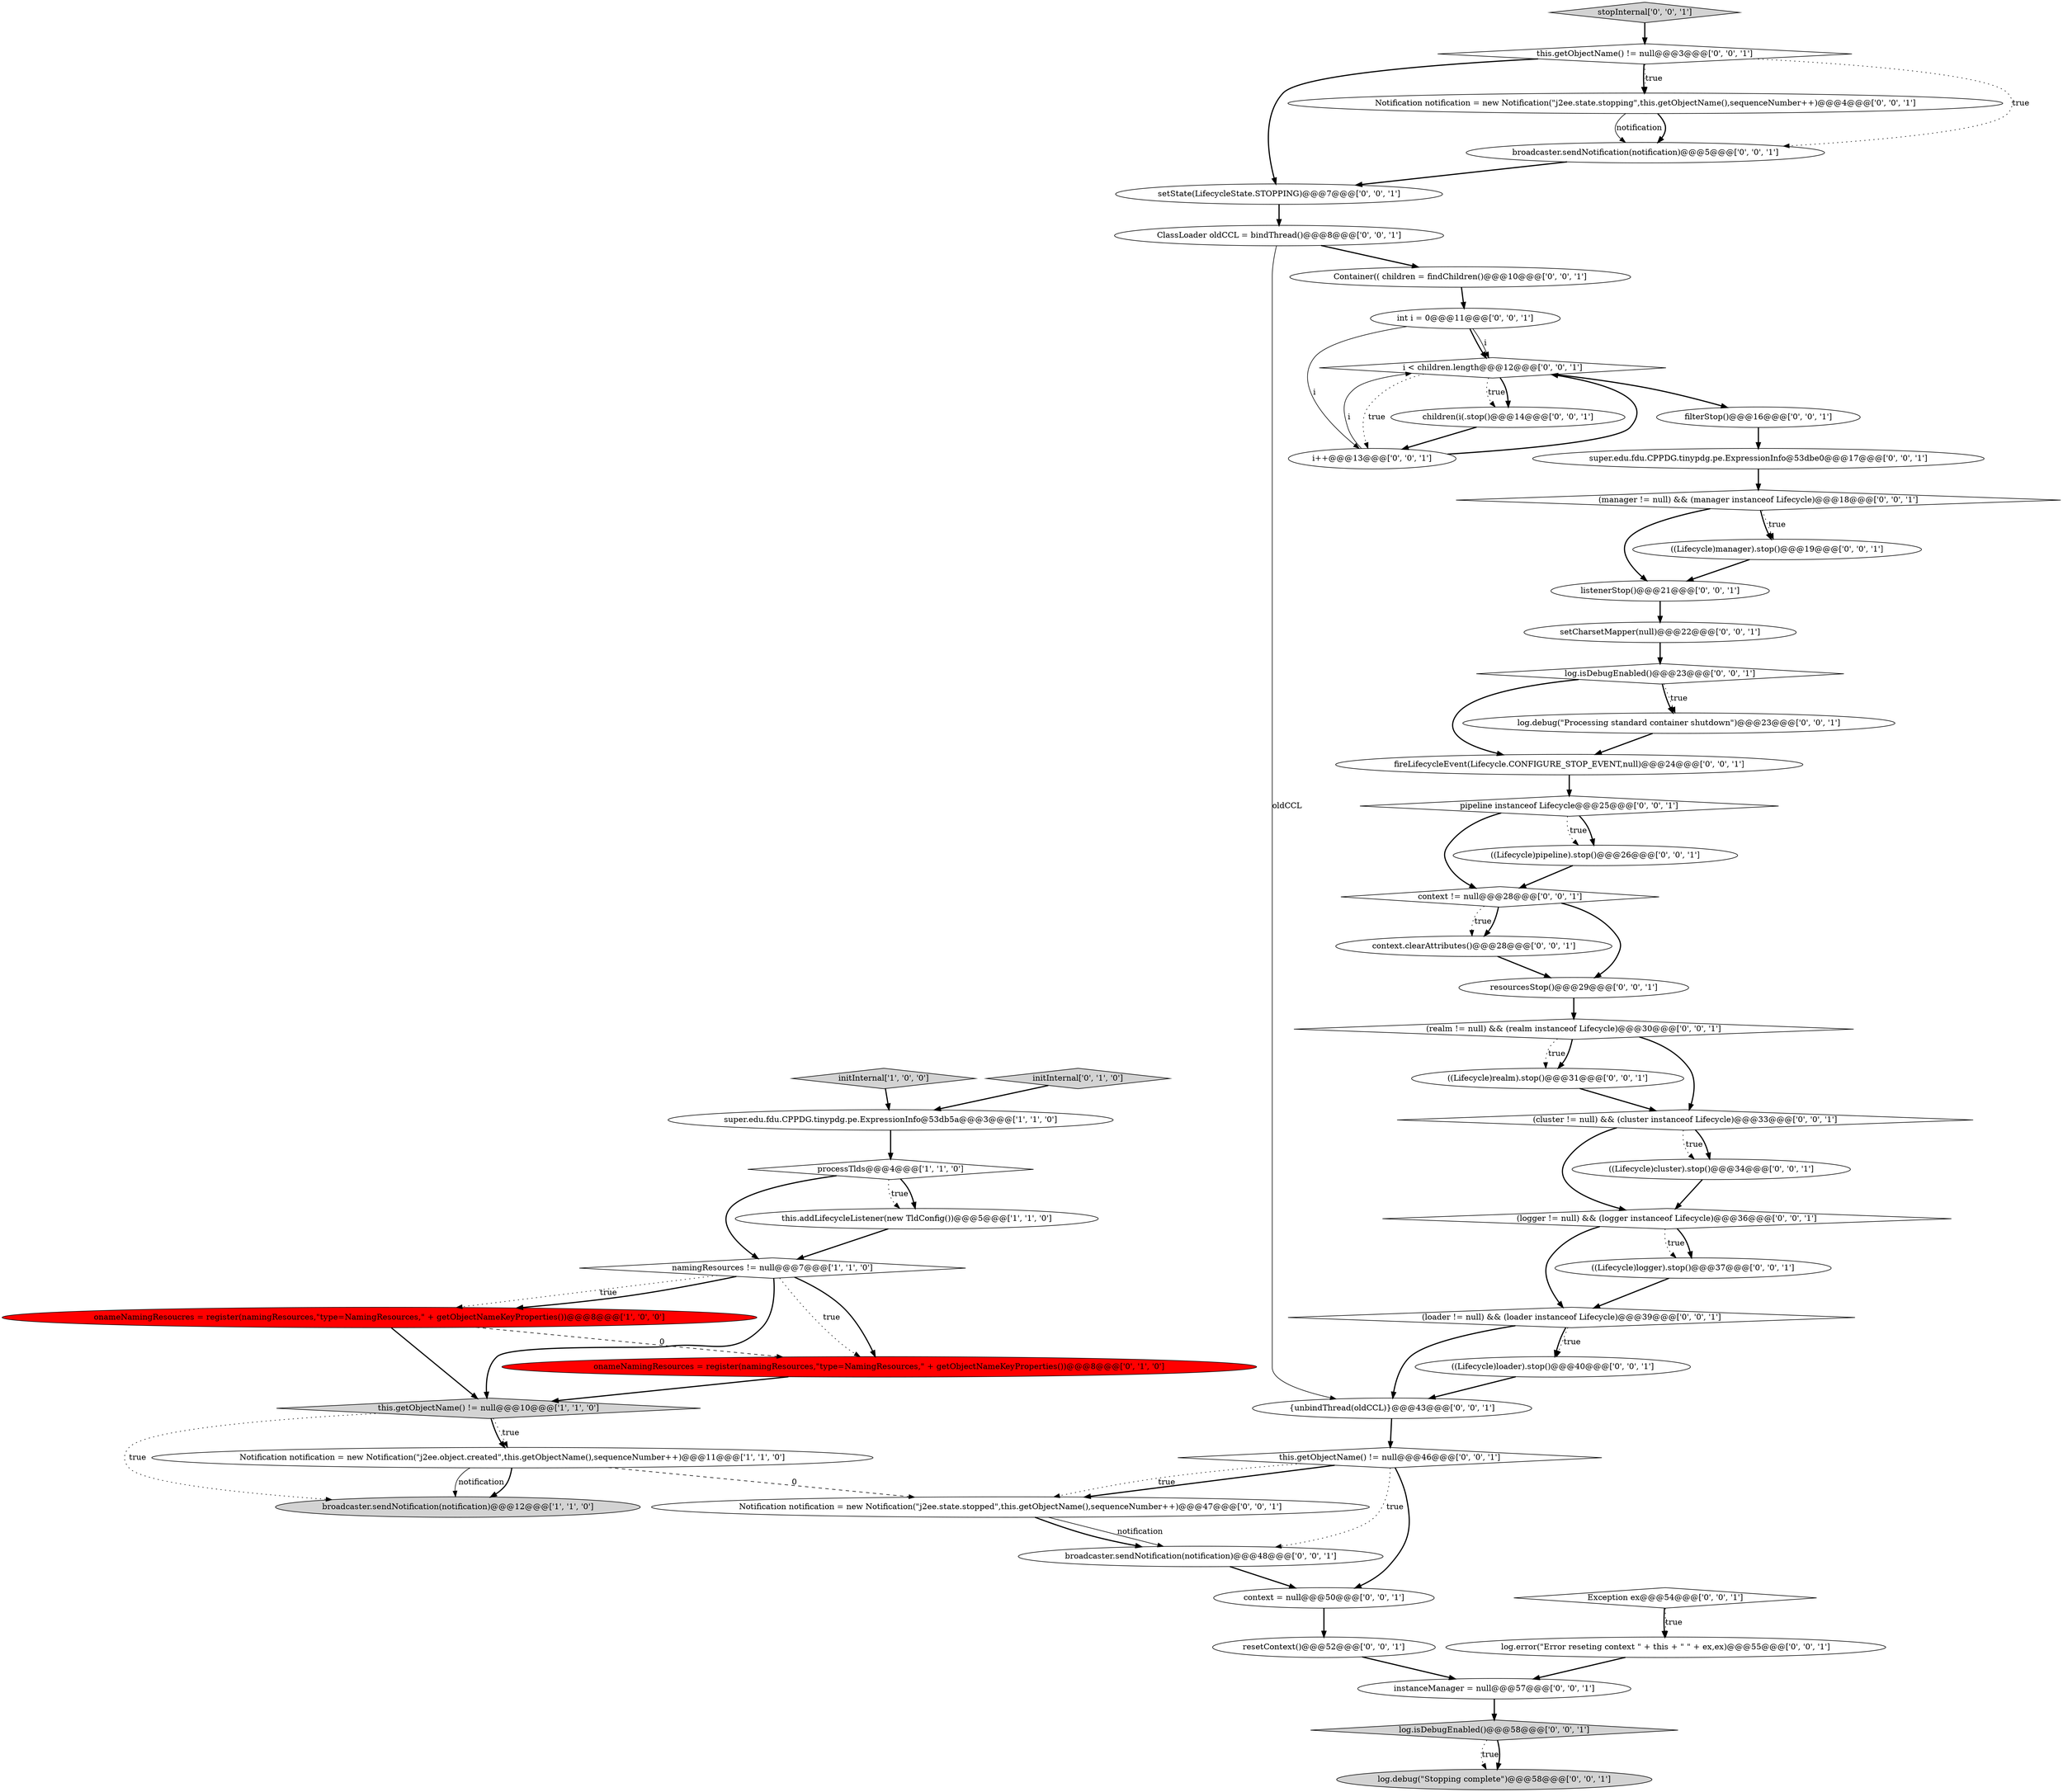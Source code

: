 digraph {
23 [style = filled, label = "log.isDebugEnabled()@@@23@@@['0', '0', '1']", fillcolor = white, shape = diamond image = "AAA0AAABBB3BBB"];
6 [style = filled, label = "super.edu.fdu.CPPDG.tinypdg.pe.ExpressionInfo@53db5a@@@3@@@['1', '1', '0']", fillcolor = white, shape = ellipse image = "AAA0AAABBB1BBB"];
31 [style = filled, label = "resourcesStop()@@@29@@@['0', '0', '1']", fillcolor = white, shape = ellipse image = "AAA0AAABBB3BBB"];
28 [style = filled, label = "(logger != null) && (logger instanceof Lifecycle)@@@36@@@['0', '0', '1']", fillcolor = white, shape = diamond image = "AAA0AAABBB3BBB"];
2 [style = filled, label = "Notification notification = new Notification(\"j2ee.object.created\",this.getObjectName(),sequenceNumber++)@@@11@@@['1', '1', '0']", fillcolor = white, shape = ellipse image = "AAA0AAABBB1BBB"];
27 [style = filled, label = "context.clearAttributes()@@@28@@@['0', '0', '1']", fillcolor = white, shape = ellipse image = "AAA0AAABBB3BBB"];
46 [style = filled, label = "ClassLoader oldCCL = bindThread()@@@8@@@['0', '0', '1']", fillcolor = white, shape = ellipse image = "AAA0AAABBB3BBB"];
1 [style = filled, label = "processTlds@@@4@@@['1', '1', '0']", fillcolor = white, shape = diamond image = "AAA0AAABBB1BBB"];
15 [style = filled, label = "listenerStop()@@@21@@@['0', '0', '1']", fillcolor = white, shape = ellipse image = "AAA0AAABBB3BBB"];
34 [style = filled, label = "Container(( children = findChildren()@@@10@@@['0', '0', '1']", fillcolor = white, shape = ellipse image = "AAA0AAABBB3BBB"];
8 [style = filled, label = "this.getObjectName() != null@@@10@@@['1', '1', '0']", fillcolor = lightgray, shape = diamond image = "AAA0AAABBB1BBB"];
40 [style = filled, label = "setState(LifecycleState.STOPPING)@@@7@@@['0', '0', '1']", fillcolor = white, shape = ellipse image = "AAA0AAABBB3BBB"];
33 [style = filled, label = "((Lifecycle)realm).stop()@@@31@@@['0', '0', '1']", fillcolor = white, shape = ellipse image = "AAA0AAABBB3BBB"];
51 [style = filled, label = "(cluster != null) && (cluster instanceof Lifecycle)@@@33@@@['0', '0', '1']", fillcolor = white, shape = diamond image = "AAA0AAABBB3BBB"];
9 [style = filled, label = "initInternal['0', '1', '0']", fillcolor = lightgray, shape = diamond image = "AAA0AAABBB2BBB"];
36 [style = filled, label = "i < children.length@@@12@@@['0', '0', '1']", fillcolor = white, shape = diamond image = "AAA0AAABBB3BBB"];
49 [style = filled, label = "fireLifecycleEvent(Lifecycle.CONFIGURE_STOP_EVENT,null)@@@24@@@['0', '0', '1']", fillcolor = white, shape = ellipse image = "AAA0AAABBB3BBB"];
24 [style = filled, label = "{unbindThread(oldCCL)}@@@43@@@['0', '0', '1']", fillcolor = white, shape = ellipse image = "AAA0AAABBB3BBB"];
14 [style = filled, label = "children(i(.stop()@@@14@@@['0', '0', '1']", fillcolor = white, shape = ellipse image = "AAA0AAABBB3BBB"];
25 [style = filled, label = "((Lifecycle)cluster).stop()@@@34@@@['0', '0', '1']", fillcolor = white, shape = ellipse image = "AAA0AAABBB3BBB"];
35 [style = filled, label = "this.getObjectName() != null@@@3@@@['0', '0', '1']", fillcolor = white, shape = diamond image = "AAA0AAABBB3BBB"];
20 [style = filled, label = "super.edu.fdu.CPPDG.tinypdg.pe.ExpressionInfo@53dbe0@@@17@@@['0', '0', '1']", fillcolor = white, shape = ellipse image = "AAA0AAABBB3BBB"];
0 [style = filled, label = "namingResources != null@@@7@@@['1', '1', '0']", fillcolor = white, shape = diamond image = "AAA0AAABBB1BBB"];
4 [style = filled, label = "broadcaster.sendNotification(notification)@@@12@@@['1', '1', '0']", fillcolor = lightgray, shape = ellipse image = "AAA0AAABBB1BBB"];
22 [style = filled, label = "broadcaster.sendNotification(notification)@@@48@@@['0', '0', '1']", fillcolor = white, shape = ellipse image = "AAA0AAABBB3BBB"];
43 [style = filled, label = "instanceManager = null@@@57@@@['0', '0', '1']", fillcolor = white, shape = ellipse image = "AAA0AAABBB3BBB"];
47 [style = filled, label = "log.debug(\"Processing standard container shutdown\")@@@23@@@['0', '0', '1']", fillcolor = white, shape = ellipse image = "AAA0AAABBB3BBB"];
13 [style = filled, label = "int i = 0@@@11@@@['0', '0', '1']", fillcolor = white, shape = ellipse image = "AAA0AAABBB3BBB"];
54 [style = filled, label = "Notification notification = new Notification(\"j2ee.state.stopped\",this.getObjectName(),sequenceNumber++)@@@47@@@['0', '0', '1']", fillcolor = white, shape = ellipse image = "AAA0AAABBB3BBB"];
11 [style = filled, label = "resetContext()@@@52@@@['0', '0', '1']", fillcolor = white, shape = ellipse image = "AAA0AAABBB3BBB"];
7 [style = filled, label = "onameNamingResoucres = register(namingResources,\"type=NamingResources,\" + getObjectNameKeyProperties())@@@8@@@['1', '0', '0']", fillcolor = red, shape = ellipse image = "AAA1AAABBB1BBB"];
50 [style = filled, label = "log.isDebugEnabled()@@@58@@@['0', '0', '1']", fillcolor = lightgray, shape = diamond image = "AAA0AAABBB3BBB"];
19 [style = filled, label = "(realm != null) && (realm instanceof Lifecycle)@@@30@@@['0', '0', '1']", fillcolor = white, shape = diamond image = "AAA0AAABBB3BBB"];
37 [style = filled, label = "Exception ex@@@54@@@['0', '0', '1']", fillcolor = white, shape = diamond image = "AAA0AAABBB3BBB"];
48 [style = filled, label = "this.getObjectName() != null@@@46@@@['0', '0', '1']", fillcolor = white, shape = diamond image = "AAA0AAABBB3BBB"];
16 [style = filled, label = "log.error(\"Error reseting context \" + this + \" \" + ex,ex)@@@55@@@['0', '0', '1']", fillcolor = white, shape = ellipse image = "AAA0AAABBB3BBB"];
41 [style = filled, label = "(loader != null) && (loader instanceof Lifecycle)@@@39@@@['0', '0', '1']", fillcolor = white, shape = diamond image = "AAA0AAABBB3BBB"];
39 [style = filled, label = "context = null@@@50@@@['0', '0', '1']", fillcolor = white, shape = ellipse image = "AAA0AAABBB3BBB"];
53 [style = filled, label = "pipeline instanceof Lifecycle@@@25@@@['0', '0', '1']", fillcolor = white, shape = diamond image = "AAA0AAABBB3BBB"];
5 [style = filled, label = "initInternal['1', '0', '0']", fillcolor = lightgray, shape = diamond image = "AAA0AAABBB1BBB"];
3 [style = filled, label = "this.addLifecycleListener(new TldConfig())@@@5@@@['1', '1', '0']", fillcolor = white, shape = ellipse image = "AAA0AAABBB1BBB"];
30 [style = filled, label = "stopInternal['0', '0', '1']", fillcolor = lightgray, shape = diamond image = "AAA0AAABBB3BBB"];
42 [style = filled, label = "i++@@@13@@@['0', '0', '1']", fillcolor = white, shape = ellipse image = "AAA0AAABBB3BBB"];
12 [style = filled, label = "(manager != null) && (manager instanceof Lifecycle)@@@18@@@['0', '0', '1']", fillcolor = white, shape = diamond image = "AAA0AAABBB3BBB"];
38 [style = filled, label = "((Lifecycle)manager).stop()@@@19@@@['0', '0', '1']", fillcolor = white, shape = ellipse image = "AAA0AAABBB3BBB"];
17 [style = filled, label = "filterStop()@@@16@@@['0', '0', '1']", fillcolor = white, shape = ellipse image = "AAA0AAABBB3BBB"];
18 [style = filled, label = "setCharsetMapper(null)@@@22@@@['0', '0', '1']", fillcolor = white, shape = ellipse image = "AAA0AAABBB3BBB"];
32 [style = filled, label = "Notification notification = new Notification(\"j2ee.state.stopping\",this.getObjectName(),sequenceNumber++)@@@4@@@['0', '0', '1']", fillcolor = white, shape = ellipse image = "AAA0AAABBB3BBB"];
52 [style = filled, label = "broadcaster.sendNotification(notification)@@@5@@@['0', '0', '1']", fillcolor = white, shape = ellipse image = "AAA0AAABBB3BBB"];
21 [style = filled, label = "context != null@@@28@@@['0', '0', '1']", fillcolor = white, shape = diamond image = "AAA0AAABBB3BBB"];
26 [style = filled, label = "log.debug(\"Stopping complete\")@@@58@@@['0', '0', '1']", fillcolor = lightgray, shape = ellipse image = "AAA0AAABBB3BBB"];
29 [style = filled, label = "((Lifecycle)loader).stop()@@@40@@@['0', '0', '1']", fillcolor = white, shape = ellipse image = "AAA0AAABBB3BBB"];
45 [style = filled, label = "((Lifecycle)pipeline).stop()@@@26@@@['0', '0', '1']", fillcolor = white, shape = ellipse image = "AAA0AAABBB3BBB"];
44 [style = filled, label = "((Lifecycle)logger).stop()@@@37@@@['0', '0', '1']", fillcolor = white, shape = ellipse image = "AAA0AAABBB3BBB"];
10 [style = filled, label = "onameNamingResources = register(namingResources,\"type=NamingResources,\" + getObjectNameKeyProperties())@@@8@@@['0', '1', '0']", fillcolor = red, shape = ellipse image = "AAA1AAABBB2BBB"];
46->34 [style = bold, label=""];
32->52 [style = bold, label=""];
42->36 [style = solid, label="i"];
53->21 [style = bold, label=""];
13->42 [style = solid, label="i"];
21->27 [style = dotted, label="true"];
51->25 [style = dotted, label="true"];
7->8 [style = bold, label=""];
38->15 [style = bold, label=""];
8->4 [style = dotted, label="true"];
48->39 [style = bold, label=""];
9->6 [style = bold, label=""];
1->3 [style = dotted, label="true"];
47->49 [style = bold, label=""];
48->54 [style = bold, label=""];
2->4 [style = solid, label="notification"];
12->38 [style = bold, label=""];
41->29 [style = dotted, label="true"];
21->31 [style = bold, label=""];
10->8 [style = bold, label=""];
54->22 [style = solid, label="notification"];
13->36 [style = bold, label=""];
0->8 [style = bold, label=""];
16->43 [style = bold, label=""];
36->17 [style = bold, label=""];
50->26 [style = dotted, label="true"];
36->14 [style = dotted, label="true"];
48->54 [style = dotted, label="true"];
0->7 [style = dotted, label="true"];
17->20 [style = bold, label=""];
23->49 [style = bold, label=""];
25->28 [style = bold, label=""];
51->28 [style = bold, label=""];
0->10 [style = dotted, label="true"];
19->33 [style = dotted, label="true"];
27->31 [style = bold, label=""];
11->43 [style = bold, label=""];
1->0 [style = bold, label=""];
36->14 [style = bold, label=""];
2->4 [style = bold, label=""];
3->0 [style = bold, label=""];
0->7 [style = bold, label=""];
35->40 [style = bold, label=""];
5->6 [style = bold, label=""];
28->44 [style = dotted, label="true"];
44->41 [style = bold, label=""];
2->54 [style = dashed, label="0"];
51->25 [style = bold, label=""];
45->21 [style = bold, label=""];
37->16 [style = bold, label=""];
13->36 [style = solid, label="i"];
19->33 [style = bold, label=""];
18->23 [style = bold, label=""];
21->27 [style = bold, label=""];
32->52 [style = solid, label="notification"];
8->2 [style = dotted, label="true"];
14->42 [style = bold, label=""];
1->3 [style = bold, label=""];
35->32 [style = bold, label=""];
53->45 [style = dotted, label="true"];
54->22 [style = bold, label=""];
28->41 [style = bold, label=""];
6->1 [style = bold, label=""];
30->35 [style = bold, label=""];
8->2 [style = bold, label=""];
52->40 [style = bold, label=""];
23->47 [style = bold, label=""];
22->39 [style = bold, label=""];
19->51 [style = bold, label=""];
31->19 [style = bold, label=""];
37->16 [style = dotted, label="true"];
50->26 [style = bold, label=""];
23->47 [style = dotted, label="true"];
43->50 [style = bold, label=""];
35->52 [style = dotted, label="true"];
41->24 [style = bold, label=""];
41->29 [style = bold, label=""];
34->13 [style = bold, label=""];
12->15 [style = bold, label=""];
36->42 [style = dotted, label="true"];
42->36 [style = bold, label=""];
12->38 [style = dotted, label="true"];
39->11 [style = bold, label=""];
46->24 [style = solid, label="oldCCL"];
15->18 [style = bold, label=""];
40->46 [style = bold, label=""];
49->53 [style = bold, label=""];
0->10 [style = bold, label=""];
33->51 [style = bold, label=""];
20->12 [style = bold, label=""];
28->44 [style = bold, label=""];
7->10 [style = dashed, label="0"];
48->22 [style = dotted, label="true"];
29->24 [style = bold, label=""];
24->48 [style = bold, label=""];
53->45 [style = bold, label=""];
35->32 [style = dotted, label="true"];
}
